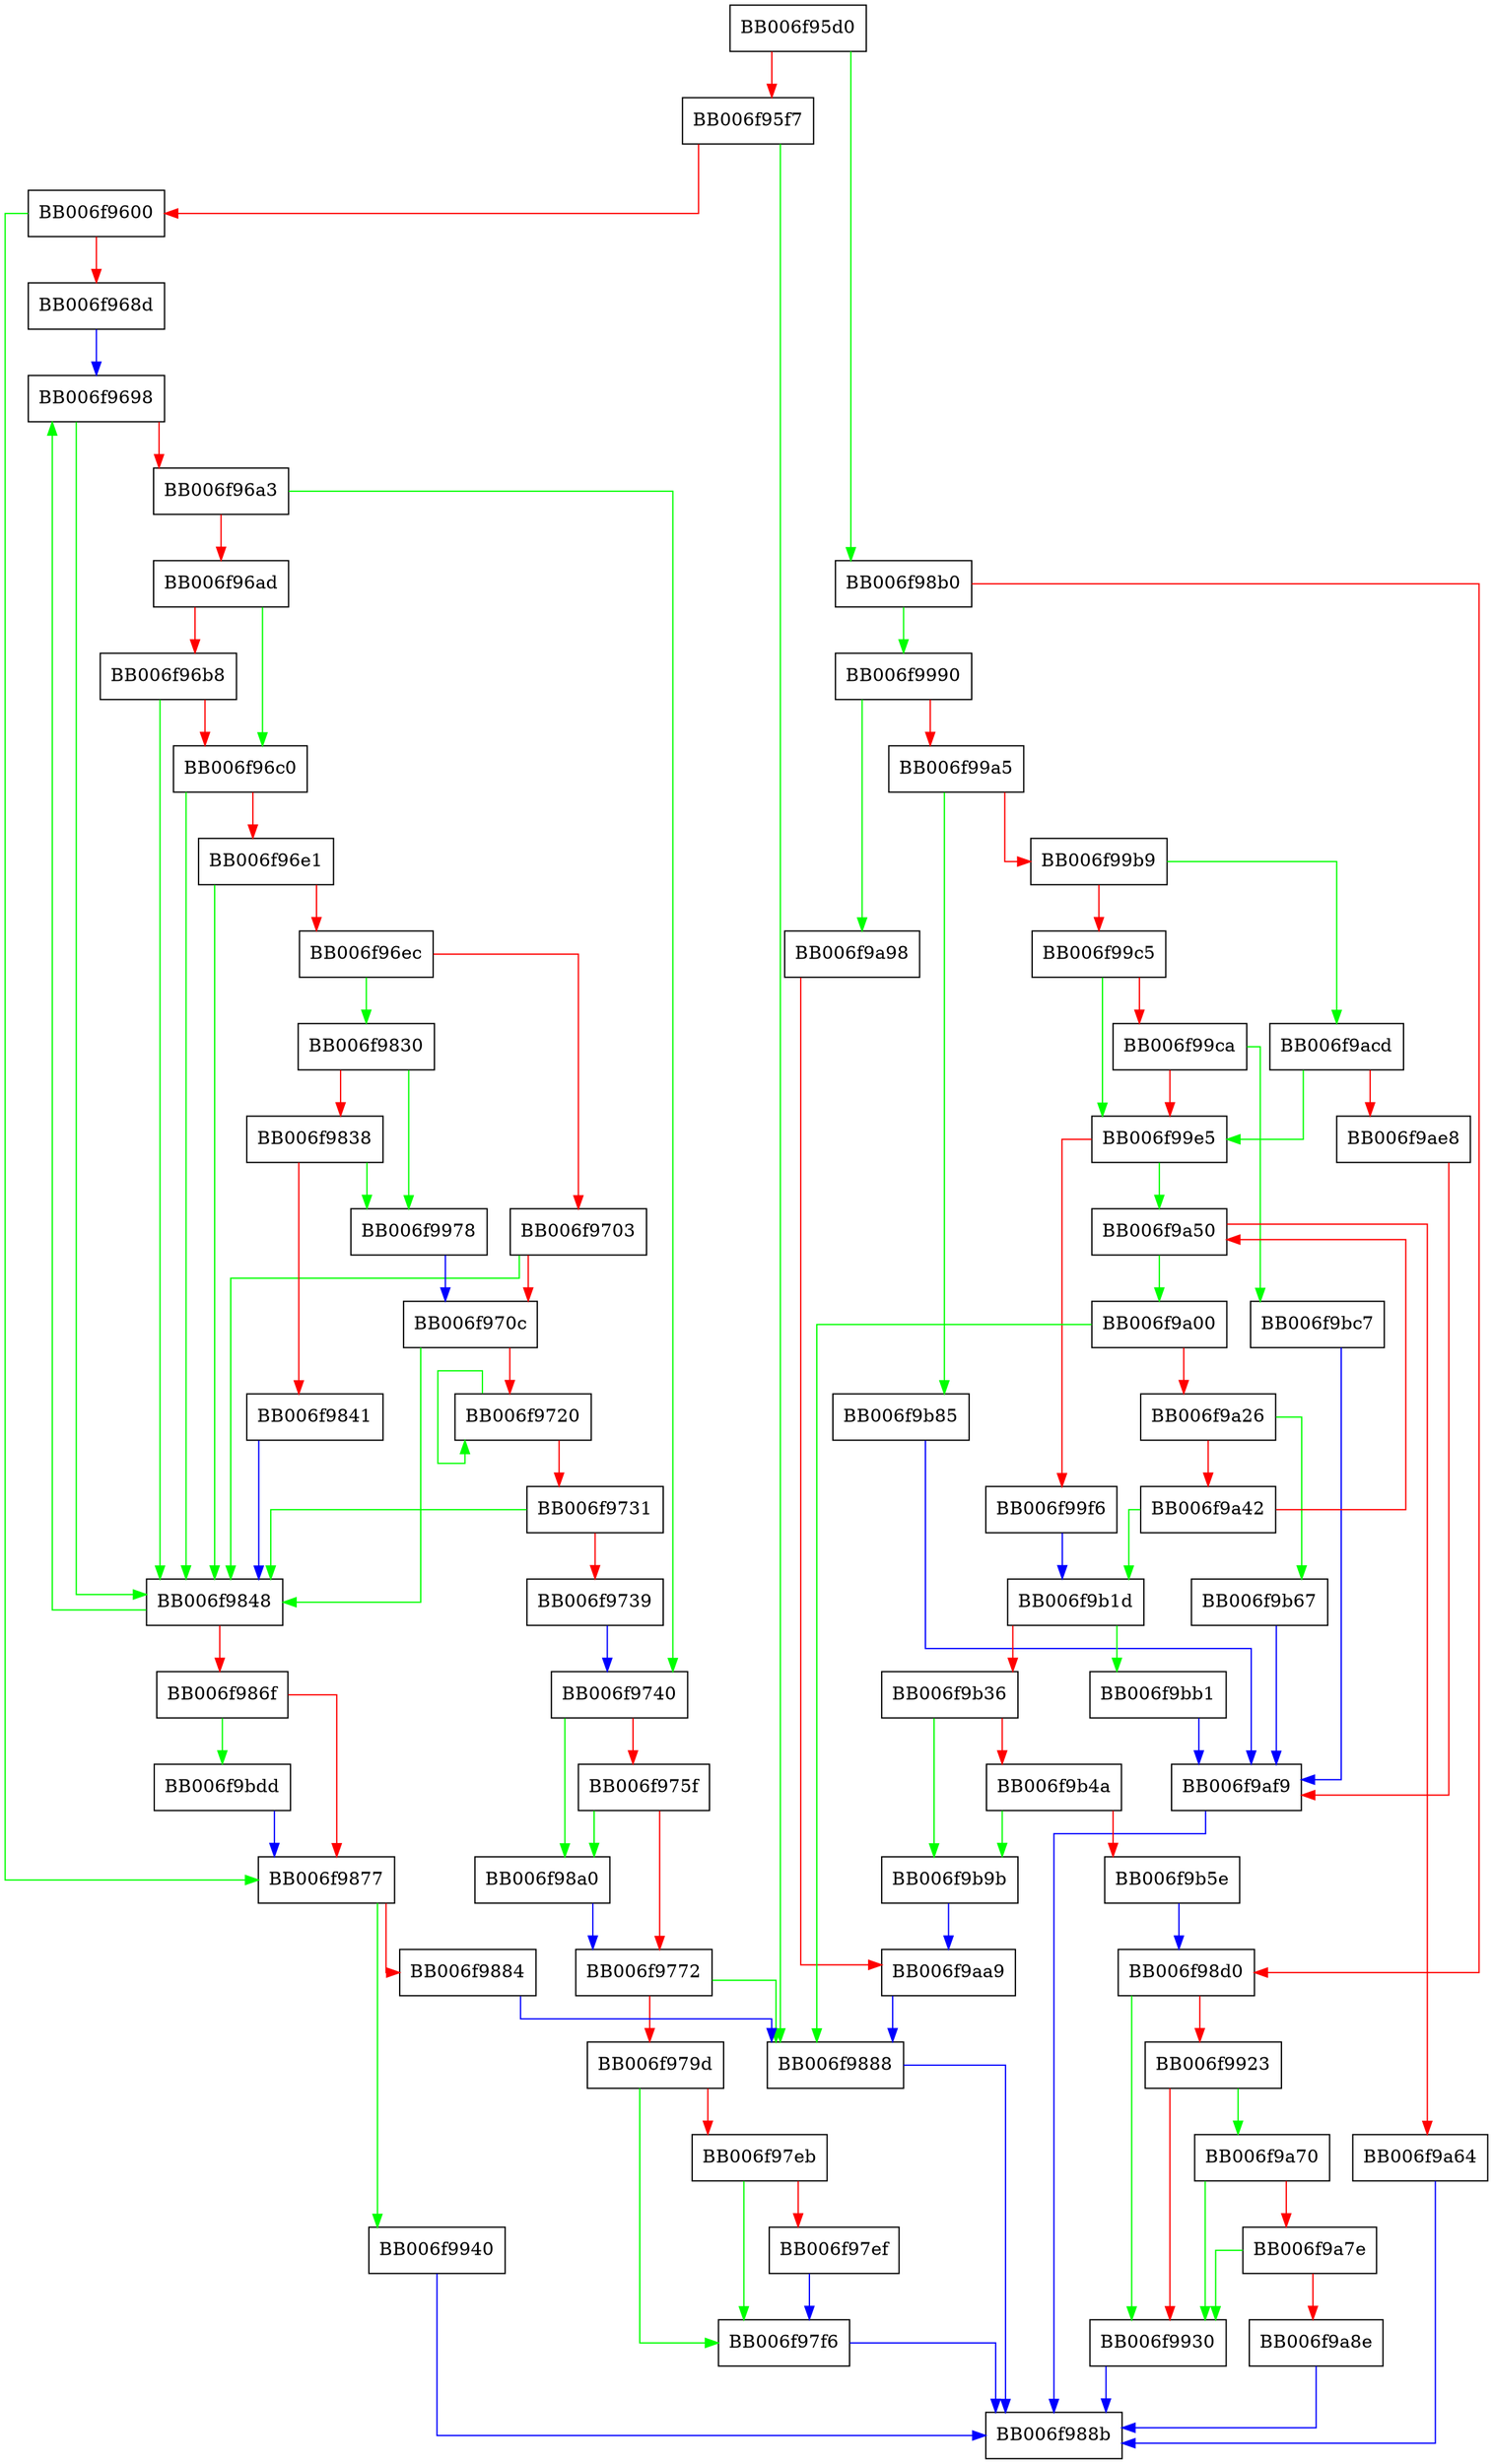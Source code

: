 digraph file_load {
  node [shape="box"];
  graph [splines=ortho];
  BB006f95d0 -> BB006f98b0 [color="green"];
  BB006f95d0 -> BB006f95f7 [color="red"];
  BB006f95f7 -> BB006f9888 [color="green"];
  BB006f95f7 -> BB006f9600 [color="red"];
  BB006f9600 -> BB006f9877 [color="green"];
  BB006f9600 -> BB006f968d [color="red"];
  BB006f968d -> BB006f9698 [color="blue"];
  BB006f9698 -> BB006f9848 [color="green"];
  BB006f9698 -> BB006f96a3 [color="red"];
  BB006f96a3 -> BB006f9740 [color="green"];
  BB006f96a3 -> BB006f96ad [color="red"];
  BB006f96ad -> BB006f96c0 [color="green"];
  BB006f96ad -> BB006f96b8 [color="red"];
  BB006f96b8 -> BB006f9848 [color="green"];
  BB006f96b8 -> BB006f96c0 [color="red"];
  BB006f96c0 -> BB006f9848 [color="green"];
  BB006f96c0 -> BB006f96e1 [color="red"];
  BB006f96e1 -> BB006f9848 [color="green"];
  BB006f96e1 -> BB006f96ec [color="red"];
  BB006f96ec -> BB006f9830 [color="green"];
  BB006f96ec -> BB006f9703 [color="red"];
  BB006f9703 -> BB006f9848 [color="green"];
  BB006f9703 -> BB006f970c [color="red"];
  BB006f970c -> BB006f9848 [color="green"];
  BB006f970c -> BB006f9720 [color="red"];
  BB006f9720 -> BB006f9720 [color="green"];
  BB006f9720 -> BB006f9731 [color="red"];
  BB006f9731 -> BB006f9848 [color="green"];
  BB006f9731 -> BB006f9739 [color="red"];
  BB006f9739 -> BB006f9740 [color="blue"];
  BB006f9740 -> BB006f98a0 [color="green"];
  BB006f9740 -> BB006f975f [color="red"];
  BB006f975f -> BB006f98a0 [color="green"];
  BB006f975f -> BB006f9772 [color="red"];
  BB006f9772 -> BB006f9888 [color="green"];
  BB006f9772 -> BB006f979d [color="red"];
  BB006f979d -> BB006f97f6 [color="green"];
  BB006f979d -> BB006f97eb [color="red"];
  BB006f97eb -> BB006f97f6 [color="green"];
  BB006f97eb -> BB006f97ef [color="red"];
  BB006f97ef -> BB006f97f6 [color="blue"];
  BB006f97f6 -> BB006f988b [color="blue"];
  BB006f9830 -> BB006f9978 [color="green"];
  BB006f9830 -> BB006f9838 [color="red"];
  BB006f9838 -> BB006f9978 [color="green"];
  BB006f9838 -> BB006f9841 [color="red"];
  BB006f9841 -> BB006f9848 [color="blue"];
  BB006f9848 -> BB006f9698 [color="green"];
  BB006f9848 -> BB006f986f [color="red"];
  BB006f986f -> BB006f9bdd [color="green"];
  BB006f986f -> BB006f9877 [color="red"];
  BB006f9877 -> BB006f9940 [color="green"];
  BB006f9877 -> BB006f9884 [color="red"];
  BB006f9884 -> BB006f9888 [color="blue"];
  BB006f9888 -> BB006f988b [color="blue"];
  BB006f98a0 -> BB006f9772 [color="blue"];
  BB006f98b0 -> BB006f9990 [color="green"];
  BB006f98b0 -> BB006f98d0 [color="red"];
  BB006f98d0 -> BB006f9930 [color="green"];
  BB006f98d0 -> BB006f9923 [color="red"];
  BB006f9923 -> BB006f9a70 [color="green"];
  BB006f9923 -> BB006f9930 [color="red"];
  BB006f9930 -> BB006f988b [color="blue"];
  BB006f9940 -> BB006f988b [color="blue"];
  BB006f9978 -> BB006f970c [color="blue"];
  BB006f9990 -> BB006f9a98 [color="green"];
  BB006f9990 -> BB006f99a5 [color="red"];
  BB006f99a5 -> BB006f9b85 [color="green"];
  BB006f99a5 -> BB006f99b9 [color="red"];
  BB006f99b9 -> BB006f9acd [color="green"];
  BB006f99b9 -> BB006f99c5 [color="red"];
  BB006f99c5 -> BB006f99e5 [color="green"];
  BB006f99c5 -> BB006f99ca [color="red"];
  BB006f99ca -> BB006f9bc7 [color="green"];
  BB006f99ca -> BB006f99e5 [color="red"];
  BB006f99e5 -> BB006f9a50 [color="green"];
  BB006f99e5 -> BB006f99f6 [color="red"];
  BB006f99f6 -> BB006f9b1d [color="blue"];
  BB006f9a00 -> BB006f9888 [color="green"];
  BB006f9a00 -> BB006f9a26 [color="red"];
  BB006f9a26 -> BB006f9b67 [color="green"];
  BB006f9a26 -> BB006f9a42 [color="red"];
  BB006f9a42 -> BB006f9b1d [color="green"];
  BB006f9a42 -> BB006f9a50 [color="red"];
  BB006f9a50 -> BB006f9a00 [color="green"];
  BB006f9a50 -> BB006f9a64 [color="red"];
  BB006f9a64 -> BB006f988b [color="blue"];
  BB006f9a70 -> BB006f9930 [color="green"];
  BB006f9a70 -> BB006f9a7e [color="red"];
  BB006f9a7e -> BB006f9930 [color="green"];
  BB006f9a7e -> BB006f9a8e [color="red"];
  BB006f9a8e -> BB006f988b [color="blue"];
  BB006f9a98 -> BB006f9aa9 [color="red"];
  BB006f9aa9 -> BB006f9888 [color="blue"];
  BB006f9acd -> BB006f99e5 [color="green"];
  BB006f9acd -> BB006f9ae8 [color="red"];
  BB006f9ae8 -> BB006f9af9 [color="red"];
  BB006f9af9 -> BB006f988b [color="blue"];
  BB006f9b1d -> BB006f9bb1 [color="green"];
  BB006f9b1d -> BB006f9b36 [color="red"];
  BB006f9b36 -> BB006f9b9b [color="green"];
  BB006f9b36 -> BB006f9b4a [color="red"];
  BB006f9b4a -> BB006f9b9b [color="green"];
  BB006f9b4a -> BB006f9b5e [color="red"];
  BB006f9b5e -> BB006f98d0 [color="blue"];
  BB006f9b67 -> BB006f9af9 [color="blue"];
  BB006f9b85 -> BB006f9af9 [color="blue"];
  BB006f9b9b -> BB006f9aa9 [color="blue"];
  BB006f9bb1 -> BB006f9af9 [color="blue"];
  BB006f9bc7 -> BB006f9af9 [color="blue"];
  BB006f9bdd -> BB006f9877 [color="blue"];
}